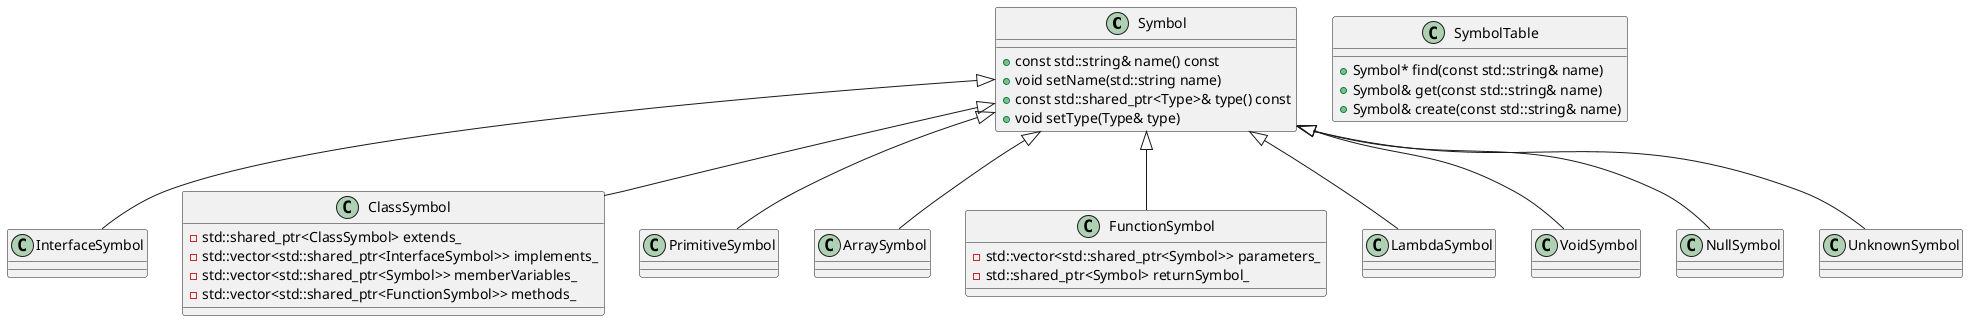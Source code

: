 @startuml
'scale 200 width
'scale 500 height
'left to right direction

set namespaceSeparator ::

class Symbol
{
    + const std::string& name() const
    + void setName(std::string name)
    + const std::shared_ptr<Type>& type() const
    + void setType(Type& type)
}

class InterfaceSymbol extends Symbol
class ClassSymbol extends Symbol
{
    - std::shared_ptr<ClassSymbol> extends_
    - std::vector<std::shared_ptr<InterfaceSymbol>> implements_
    - std::vector<std::shared_ptr<Symbol>> memberVariables_
    - std::vector<std::shared_ptr<FunctionSymbol>> methods_
}

class PrimitiveSymbol extends Symbol
class ArraySymbol extends Symbol

class FunctionSymbol extends Symbol
{
    - std::vector<std::shared_ptr<Symbol>> parameters_
    - std::shared_ptr<Symbol> returnSymbol_
}

class LambdaSymbol extends Symbol
class VoidSymbol extends Symbol
class NullSymbol extends Symbol
class UnknownSymbol extends Symbol

class SymbolTable
{
    + Symbol* find(const std::string& name)
    + Symbol& get(const std::string& name)
    + Symbol& create(const std::string& name)
}

@enduml